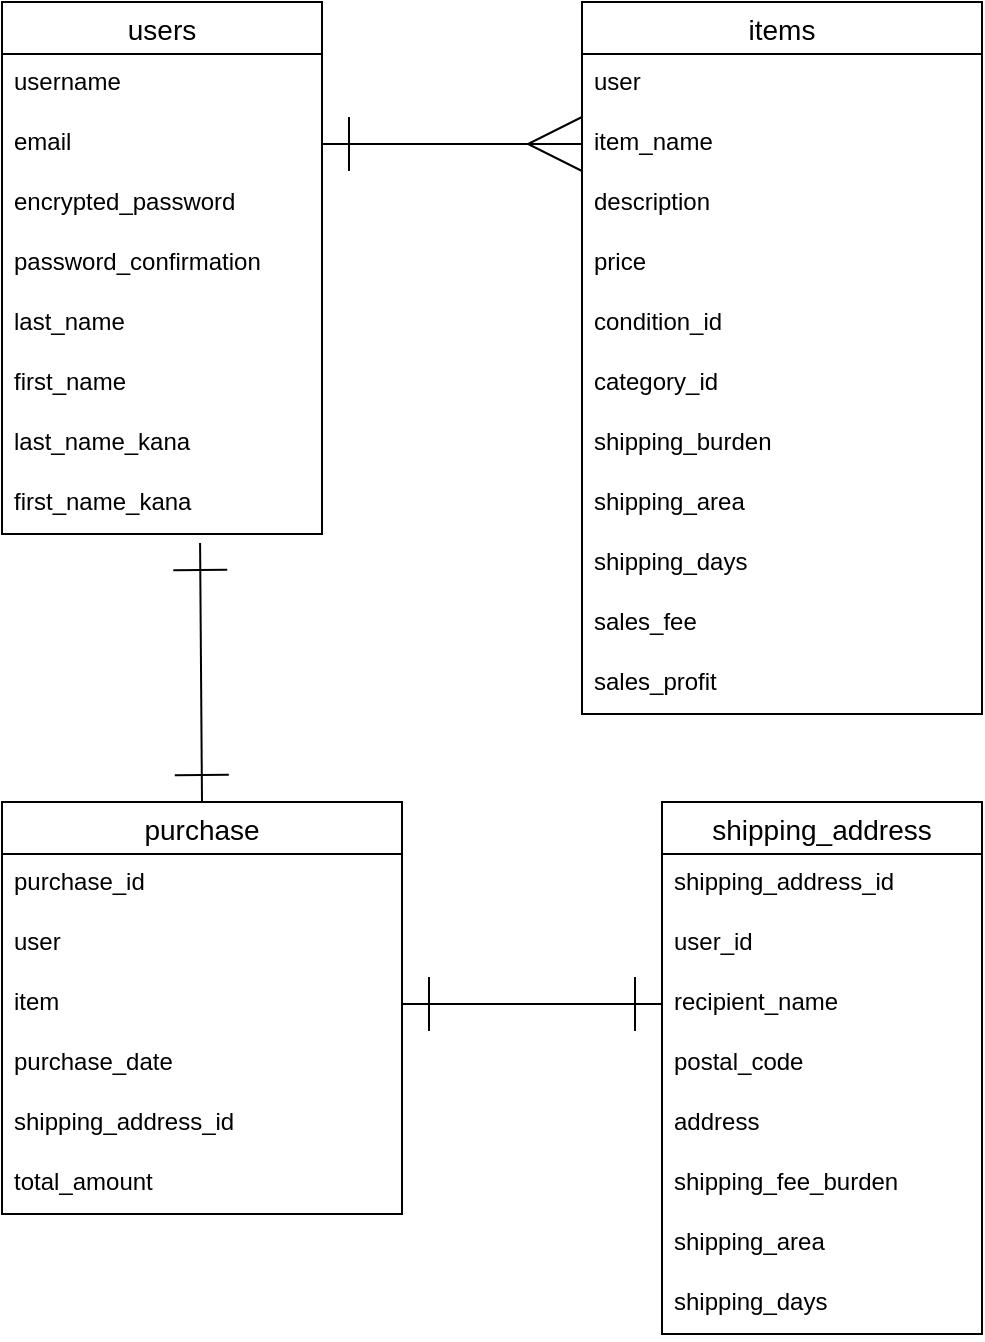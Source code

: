 <mxfile>
    <diagram id="QWt5Njx8KKRFBF5kM7WJ" name="ページ1">
        <mxGraphModel dx="808" dy="727" grid="1" gridSize="10" guides="1" tooltips="1" connect="1" arrows="1" fold="1" page="1" pageScale="1" pageWidth="827" pageHeight="1169" math="0" shadow="0">
            <root>
                <mxCell id="0"/>
                <mxCell id="1" parent="0"/>
                <mxCell id="JLa_qJ1yqbKClG0ipo85-51" value="users" style="swimlane;fontStyle=0;childLayout=stackLayout;horizontal=1;startSize=26;horizontalStack=0;resizeParent=1;resizeParentMax=0;resizeLast=0;collapsible=1;marginBottom=0;align=center;fontSize=14;" vertex="1" parent="1">
                    <mxGeometry x="150" y="40" width="160" height="266" as="geometry"/>
                </mxCell>
                <mxCell id="JLa_qJ1yqbKClG0ipo85-52" value="username" style="text;strokeColor=none;fillColor=none;spacingLeft=4;spacingRight=4;overflow=hidden;rotatable=0;points=[[0,0.5],[1,0.5]];portConstraint=eastwest;fontSize=12;" vertex="1" parent="JLa_qJ1yqbKClG0ipo85-51">
                    <mxGeometry y="26" width="160" height="30" as="geometry"/>
                </mxCell>
                <mxCell id="JLa_qJ1yqbKClG0ipo85-53" value="email" style="text;strokeColor=none;fillColor=none;spacingLeft=4;spacingRight=4;overflow=hidden;rotatable=0;points=[[0,0.5],[1,0.5]];portConstraint=eastwest;fontSize=12;" vertex="1" parent="JLa_qJ1yqbKClG0ipo85-51">
                    <mxGeometry y="56" width="160" height="30" as="geometry"/>
                </mxCell>
                <mxCell id="JLa_qJ1yqbKClG0ipo85-55" value="encrypted_password" style="text;strokeColor=none;fillColor=none;spacingLeft=4;spacingRight=4;overflow=hidden;rotatable=0;points=[[0,0.5],[1,0.5]];portConstraint=eastwest;fontSize=12;" vertex="1" parent="JLa_qJ1yqbKClG0ipo85-51">
                    <mxGeometry y="86" width="160" height="30" as="geometry"/>
                </mxCell>
                <mxCell id="JLa_qJ1yqbKClG0ipo85-56" value="password_confirmation" style="text;strokeColor=none;fillColor=none;spacingLeft=4;spacingRight=4;overflow=hidden;rotatable=0;points=[[0,0.5],[1,0.5]];portConstraint=eastwest;fontSize=12;" vertex="1" parent="JLa_qJ1yqbKClG0ipo85-51">
                    <mxGeometry y="116" width="160" height="30" as="geometry"/>
                </mxCell>
                <mxCell id="JLa_qJ1yqbKClG0ipo85-125" value="last_name" style="text;strokeColor=none;fillColor=none;spacingLeft=4;spacingRight=4;overflow=hidden;rotatable=0;points=[[0,0.5],[1,0.5]];portConstraint=eastwest;fontSize=12;" vertex="1" parent="JLa_qJ1yqbKClG0ipo85-51">
                    <mxGeometry y="146" width="160" height="30" as="geometry"/>
                </mxCell>
                <mxCell id="JLa_qJ1yqbKClG0ipo85-127" value="first_name" style="text;strokeColor=none;fillColor=none;spacingLeft=4;spacingRight=4;overflow=hidden;rotatable=0;points=[[0,0.5],[1,0.5]];portConstraint=eastwest;fontSize=12;" vertex="1" parent="JLa_qJ1yqbKClG0ipo85-51">
                    <mxGeometry y="176" width="160" height="30" as="geometry"/>
                </mxCell>
                <mxCell id="JLa_qJ1yqbKClG0ipo85-128" value="last_name_kana" style="text;strokeColor=none;fillColor=none;spacingLeft=4;spacingRight=4;overflow=hidden;rotatable=0;points=[[0,0.5],[1,0.5]];portConstraint=eastwest;fontSize=12;" vertex="1" parent="JLa_qJ1yqbKClG0ipo85-51">
                    <mxGeometry y="206" width="160" height="30" as="geometry"/>
                </mxCell>
                <mxCell id="JLa_qJ1yqbKClG0ipo85-129" value="first_name_kana" style="text;strokeColor=none;fillColor=none;spacingLeft=4;spacingRight=4;overflow=hidden;rotatable=0;points=[[0,0.5],[1,0.5]];portConstraint=eastwest;fontSize=12;" vertex="1" parent="JLa_qJ1yqbKClG0ipo85-51">
                    <mxGeometry y="236" width="160" height="30" as="geometry"/>
                </mxCell>
                <mxCell id="JLa_qJ1yqbKClG0ipo85-58" value="items" style="swimlane;fontStyle=0;childLayout=stackLayout;horizontal=1;startSize=26;horizontalStack=0;resizeParent=1;resizeParentMax=0;resizeLast=0;collapsible=1;marginBottom=0;align=center;fontSize=14;" vertex="1" parent="1">
                    <mxGeometry x="440" y="40" width="200" height="356" as="geometry"/>
                </mxCell>
                <mxCell id="JLa_qJ1yqbKClG0ipo85-59" value="user" style="text;strokeColor=none;fillColor=none;spacingLeft=4;spacingRight=4;overflow=hidden;rotatable=0;points=[[0,0.5],[1,0.5]];portConstraint=eastwest;fontSize=12;" vertex="1" parent="JLa_qJ1yqbKClG0ipo85-58">
                    <mxGeometry y="26" width="200" height="30" as="geometry"/>
                </mxCell>
                <mxCell id="JLa_qJ1yqbKClG0ipo85-61" value="item_name" style="text;strokeColor=none;fillColor=none;spacingLeft=4;spacingRight=4;overflow=hidden;rotatable=0;points=[[0,0.5],[1,0.5]];portConstraint=eastwest;fontSize=12;" vertex="1" parent="JLa_qJ1yqbKClG0ipo85-58">
                    <mxGeometry y="56" width="200" height="30" as="geometry"/>
                </mxCell>
                <mxCell id="JLa_qJ1yqbKClG0ipo85-72" value="description" style="text;strokeColor=none;fillColor=none;spacingLeft=4;spacingRight=4;overflow=hidden;rotatable=0;points=[[0,0.5],[1,0.5]];portConstraint=eastwest;fontSize=12;" vertex="1" parent="JLa_qJ1yqbKClG0ipo85-58">
                    <mxGeometry y="86" width="200" height="30" as="geometry"/>
                </mxCell>
                <mxCell id="JLa_qJ1yqbKClG0ipo85-73" value="price" style="text;strokeColor=none;fillColor=none;spacingLeft=4;spacingRight=4;overflow=hidden;rotatable=0;points=[[0,0.5],[1,0.5]];portConstraint=eastwest;fontSize=12;" vertex="1" parent="JLa_qJ1yqbKClG0ipo85-58">
                    <mxGeometry y="116" width="200" height="30" as="geometry"/>
                </mxCell>
                <mxCell id="JLa_qJ1yqbKClG0ipo85-70" value="condition_id" style="text;strokeColor=none;fillColor=none;spacingLeft=4;spacingRight=4;overflow=hidden;rotatable=0;points=[[0,0.5],[1,0.5]];portConstraint=eastwest;fontSize=12;" vertex="1" parent="JLa_qJ1yqbKClG0ipo85-58">
                    <mxGeometry y="146" width="200" height="30" as="geometry"/>
                </mxCell>
                <mxCell id="JLa_qJ1yqbKClG0ipo85-71" value="category_id" style="text;strokeColor=none;fillColor=none;spacingLeft=4;spacingRight=4;overflow=hidden;rotatable=0;points=[[0,0.5],[1,0.5]];portConstraint=eastwest;fontSize=12;" vertex="1" parent="JLa_qJ1yqbKClG0ipo85-58">
                    <mxGeometry y="176" width="200" height="30" as="geometry"/>
                </mxCell>
                <mxCell id="JLa_qJ1yqbKClG0ipo85-83" value="shipping_burden" style="text;strokeColor=none;fillColor=none;spacingLeft=4;spacingRight=4;overflow=hidden;rotatable=0;points=[[0,0.5],[1,0.5]];portConstraint=eastwest;fontSize=12;" vertex="1" parent="JLa_qJ1yqbKClG0ipo85-58">
                    <mxGeometry y="206" width="200" height="30" as="geometry"/>
                </mxCell>
                <mxCell id="JLa_qJ1yqbKClG0ipo85-151" value="shipping_area" style="text;strokeColor=none;fillColor=none;spacingLeft=4;spacingRight=4;overflow=hidden;rotatable=0;points=[[0,0.5],[1,0.5]];portConstraint=eastwest;fontSize=12;" vertex="1" parent="JLa_qJ1yqbKClG0ipo85-58">
                    <mxGeometry y="236" width="200" height="30" as="geometry"/>
                </mxCell>
                <mxCell id="JLa_qJ1yqbKClG0ipo85-152" value="shipping_days" style="text;strokeColor=none;fillColor=none;spacingLeft=4;spacingRight=4;overflow=hidden;rotatable=0;points=[[0,0.5],[1,0.5]];portConstraint=eastwest;fontSize=12;" vertex="1" parent="JLa_qJ1yqbKClG0ipo85-58">
                    <mxGeometry y="266" width="200" height="30" as="geometry"/>
                </mxCell>
                <mxCell id="JLa_qJ1yqbKClG0ipo85-150" value="sales_fee" style="text;strokeColor=none;fillColor=none;spacingLeft=4;spacingRight=4;overflow=hidden;rotatable=0;points=[[0,0.5],[1,0.5]];portConstraint=eastwest;fontSize=12;" vertex="1" parent="JLa_qJ1yqbKClG0ipo85-58">
                    <mxGeometry y="296" width="200" height="30" as="geometry"/>
                </mxCell>
                <mxCell id="JLa_qJ1yqbKClG0ipo85-84" value="sales_profit" style="text;strokeColor=none;fillColor=none;spacingLeft=4;spacingRight=4;overflow=hidden;rotatable=0;points=[[0,0.5],[1,0.5]];portConstraint=eastwest;fontSize=12;" vertex="1" parent="JLa_qJ1yqbKClG0ipo85-58">
                    <mxGeometry y="326" width="200" height="30" as="geometry"/>
                </mxCell>
                <mxCell id="JLa_qJ1yqbKClG0ipo85-108" value="shipping_address" style="swimlane;fontStyle=0;childLayout=stackLayout;horizontal=1;startSize=26;horizontalStack=0;resizeParent=1;resizeParentMax=0;resizeLast=0;collapsible=1;marginBottom=0;align=center;fontSize=14;" vertex="1" parent="1">
                    <mxGeometry x="480" y="440" width="160" height="266" as="geometry"/>
                </mxCell>
                <mxCell id="JLa_qJ1yqbKClG0ipo85-109" value="shipping_address_id" style="text;strokeColor=none;fillColor=none;spacingLeft=4;spacingRight=4;overflow=hidden;rotatable=0;points=[[0,0.5],[1,0.5]];portConstraint=eastwest;fontSize=12;" vertex="1" parent="JLa_qJ1yqbKClG0ipo85-108">
                    <mxGeometry y="26" width="160" height="30" as="geometry"/>
                </mxCell>
                <mxCell id="JLa_qJ1yqbKClG0ipo85-110" value="user_id" style="text;strokeColor=none;fillColor=none;spacingLeft=4;spacingRight=4;overflow=hidden;rotatable=0;points=[[0,0.5],[1,0.5]];portConstraint=eastwest;fontSize=12;" vertex="1" parent="JLa_qJ1yqbKClG0ipo85-108">
                    <mxGeometry y="56" width="160" height="30" as="geometry"/>
                </mxCell>
                <mxCell id="JLa_qJ1yqbKClG0ipo85-116" value="recipient_name" style="text;strokeColor=none;fillColor=none;spacingLeft=4;spacingRight=4;overflow=hidden;rotatable=0;points=[[0,0.5],[1,0.5]];portConstraint=eastwest;fontSize=12;" vertex="1" parent="JLa_qJ1yqbKClG0ipo85-108">
                    <mxGeometry y="86" width="160" height="30" as="geometry"/>
                </mxCell>
                <mxCell id="JLa_qJ1yqbKClG0ipo85-114" value="postal_code" style="text;strokeColor=none;fillColor=none;spacingLeft=4;spacingRight=4;overflow=hidden;rotatable=0;points=[[0,0.5],[1,0.5]];portConstraint=eastwest;fontSize=12;" vertex="1" parent="JLa_qJ1yqbKClG0ipo85-108">
                    <mxGeometry y="116" width="160" height="30" as="geometry"/>
                </mxCell>
                <mxCell id="JLa_qJ1yqbKClG0ipo85-115" value="address" style="text;strokeColor=none;fillColor=none;spacingLeft=4;spacingRight=4;overflow=hidden;rotatable=0;points=[[0,0.5],[1,0.5]];portConstraint=eastwest;fontSize=12;" vertex="1" parent="JLa_qJ1yqbKClG0ipo85-108">
                    <mxGeometry y="146" width="160" height="30" as="geometry"/>
                </mxCell>
                <mxCell id="JLa_qJ1yqbKClG0ipo85-111" value="shipping_fee_burden" style="text;strokeColor=none;fillColor=none;spacingLeft=4;spacingRight=4;overflow=hidden;rotatable=0;points=[[0,0.5],[1,0.5]];portConstraint=eastwest;fontSize=12;" vertex="1" parent="JLa_qJ1yqbKClG0ipo85-108">
                    <mxGeometry y="176" width="160" height="30" as="geometry"/>
                </mxCell>
                <mxCell id="JLa_qJ1yqbKClG0ipo85-145" value="shipping_area" style="text;strokeColor=none;fillColor=none;spacingLeft=4;spacingRight=4;overflow=hidden;rotatable=0;points=[[0,0.5],[1,0.5]];portConstraint=eastwest;fontSize=12;" vertex="1" parent="JLa_qJ1yqbKClG0ipo85-108">
                    <mxGeometry y="206" width="160" height="30" as="geometry"/>
                </mxCell>
                <mxCell id="JLa_qJ1yqbKClG0ipo85-144" value="shipping_days" style="text;strokeColor=none;fillColor=none;spacingLeft=4;spacingRight=4;overflow=hidden;rotatable=0;points=[[0,0.5],[1,0.5]];portConstraint=eastwest;fontSize=12;" vertex="1" parent="JLa_qJ1yqbKClG0ipo85-108">
                    <mxGeometry y="236" width="160" height="30" as="geometry"/>
                </mxCell>
                <mxCell id="JLa_qJ1yqbKClG0ipo85-154" style="edgeStyle=none;html=1;exitX=0.5;exitY=0;exitDx=0;exitDy=0;entryX=0.619;entryY=1.15;entryDx=0;entryDy=0;entryPerimeter=0;startArrow=ERone;startFill=0;endArrow=ERone;endFill=0;startSize=25;endSize=25;targetPerimeterSpacing=21;" edge="1" parent="1" source="JLa_qJ1yqbKClG0ipo85-135" target="JLa_qJ1yqbKClG0ipo85-129">
                    <mxGeometry relative="1" as="geometry"/>
                </mxCell>
                <mxCell id="JLa_qJ1yqbKClG0ipo85-135" value="purchase" style="swimlane;fontStyle=0;childLayout=stackLayout;horizontal=1;startSize=26;horizontalStack=0;resizeParent=1;resizeParentMax=0;resizeLast=0;collapsible=1;marginBottom=0;align=center;fontSize=14;" vertex="1" parent="1">
                    <mxGeometry x="150" y="440" width="200" height="206" as="geometry"/>
                </mxCell>
                <mxCell id="JLa_qJ1yqbKClG0ipo85-136" value="purchase_id" style="text;strokeColor=none;fillColor=none;spacingLeft=4;spacingRight=4;overflow=hidden;rotatable=0;points=[[0,0.5],[1,0.5]];portConstraint=eastwest;fontSize=12;" vertex="1" parent="JLa_qJ1yqbKClG0ipo85-135">
                    <mxGeometry y="26" width="200" height="30" as="geometry"/>
                </mxCell>
                <mxCell id="JLa_qJ1yqbKClG0ipo85-140" value="user" style="text;strokeColor=none;fillColor=none;spacingLeft=4;spacingRight=4;overflow=hidden;rotatable=0;points=[[0,0.5],[1,0.5]];portConstraint=eastwest;fontSize=12;" vertex="1" parent="JLa_qJ1yqbKClG0ipo85-135">
                    <mxGeometry y="56" width="200" height="30" as="geometry"/>
                </mxCell>
                <mxCell id="JLa_qJ1yqbKClG0ipo85-139" value="item" style="text;strokeColor=none;fillColor=none;spacingLeft=4;spacingRight=4;overflow=hidden;rotatable=0;points=[[0,0.5],[1,0.5]];portConstraint=eastwest;fontSize=12;" vertex="1" parent="JLa_qJ1yqbKClG0ipo85-135">
                    <mxGeometry y="86" width="200" height="30" as="geometry"/>
                </mxCell>
                <mxCell id="JLa_qJ1yqbKClG0ipo85-137" value="purchase_date" style="text;strokeColor=none;fillColor=none;spacingLeft=4;spacingRight=4;overflow=hidden;rotatable=0;points=[[0,0.5],[1,0.5]];portConstraint=eastwest;fontSize=12;" vertex="1" parent="JLa_qJ1yqbKClG0ipo85-135">
                    <mxGeometry y="116" width="200" height="30" as="geometry"/>
                </mxCell>
                <mxCell id="JLa_qJ1yqbKClG0ipo85-143" value="shipping_address_id" style="text;strokeColor=none;fillColor=none;spacingLeft=4;spacingRight=4;overflow=hidden;rotatable=0;points=[[0,0.5],[1,0.5]];portConstraint=eastwest;fontSize=12;" vertex="1" parent="JLa_qJ1yqbKClG0ipo85-135">
                    <mxGeometry y="146" width="200" height="30" as="geometry"/>
                </mxCell>
                <mxCell id="JLa_qJ1yqbKClG0ipo85-138" value="total_amount" style="text;strokeColor=none;fillColor=none;spacingLeft=4;spacingRight=4;overflow=hidden;rotatable=0;points=[[0,0.5],[1,0.5]];portConstraint=eastwest;fontSize=12;" vertex="1" parent="JLa_qJ1yqbKClG0ipo85-135">
                    <mxGeometry y="176" width="200" height="30" as="geometry"/>
                </mxCell>
                <mxCell id="JLa_qJ1yqbKClG0ipo85-146" style="edgeStyle=none;html=1;exitX=1;exitY=0.5;exitDx=0;exitDy=0;entryX=0;entryY=0.5;entryDx=0;entryDy=0;startArrow=ERone;startFill=0;endArrow=ERmany;endFill=0;startSize=25;endSize=25;targetPerimeterSpacing=21;" edge="1" parent="1" source="JLa_qJ1yqbKClG0ipo85-53" target="JLa_qJ1yqbKClG0ipo85-61">
                    <mxGeometry relative="1" as="geometry"/>
                </mxCell>
                <mxCell id="JLa_qJ1yqbKClG0ipo85-153" style="edgeStyle=none;html=1;exitX=1;exitY=0.5;exitDx=0;exitDy=0;entryX=0;entryY=0.5;entryDx=0;entryDy=0;startArrow=ERone;startFill=0;endArrow=ERone;endFill=0;startSize=25;endSize=25;targetPerimeterSpacing=21;" edge="1" parent="1" source="JLa_qJ1yqbKClG0ipo85-139" target="JLa_qJ1yqbKClG0ipo85-116">
                    <mxGeometry relative="1" as="geometry"/>
                </mxCell>
            </root>
        </mxGraphModel>
    </diagram>
</mxfile>